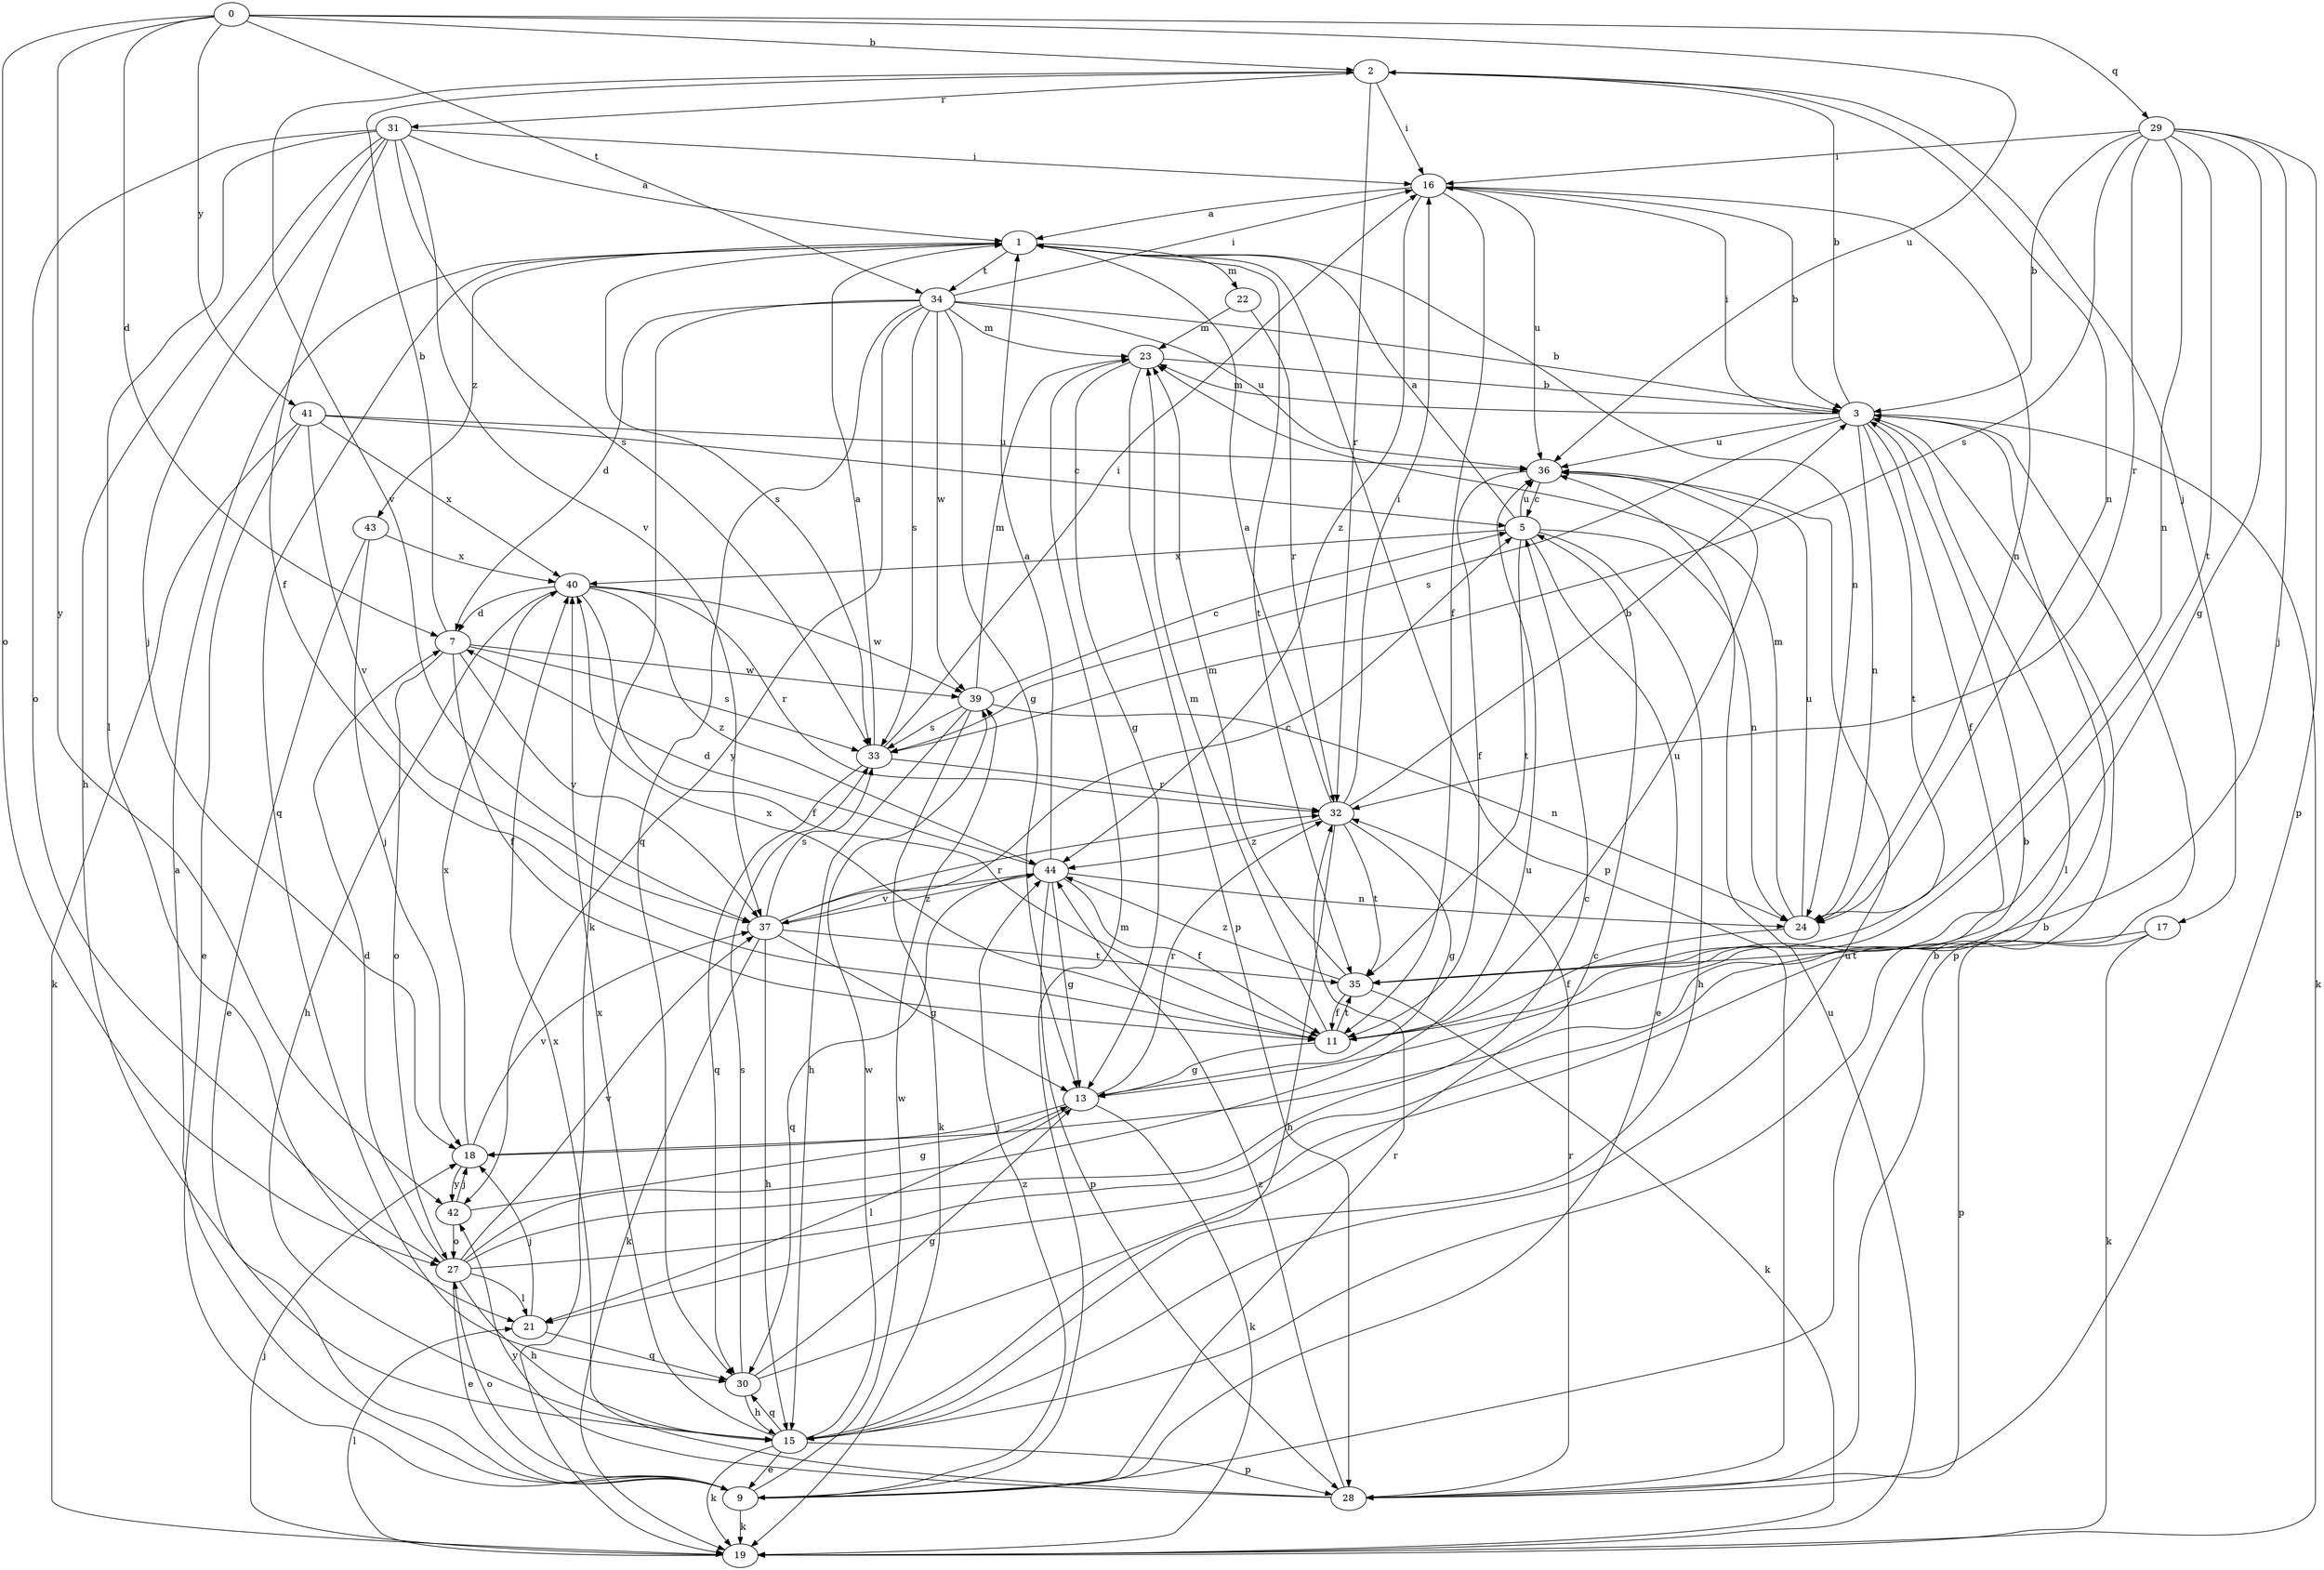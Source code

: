 strict digraph  {
0;
1;
2;
3;
5;
7;
9;
11;
13;
15;
16;
17;
18;
19;
21;
22;
23;
24;
27;
28;
29;
30;
31;
32;
33;
34;
35;
36;
37;
39;
40;
41;
42;
43;
44;
0 -> 2  [label=b];
0 -> 7  [label=d];
0 -> 27  [label=o];
0 -> 29  [label=q];
0 -> 34  [label=t];
0 -> 36  [label=u];
0 -> 41  [label=y];
0 -> 42  [label=y];
1 -> 22  [label=m];
1 -> 24  [label=n];
1 -> 28  [label=p];
1 -> 30  [label=q];
1 -> 33  [label=s];
1 -> 34  [label=t];
1 -> 35  [label=t];
1 -> 43  [label=z];
2 -> 16  [label=i];
2 -> 17  [label=j];
2 -> 24  [label=n];
2 -> 31  [label=r];
2 -> 32  [label=r];
2 -> 37  [label=v];
3 -> 2  [label=b];
3 -> 11  [label=f];
3 -> 16  [label=i];
3 -> 19  [label=k];
3 -> 21  [label=l];
3 -> 23  [label=m];
3 -> 24  [label=n];
3 -> 28  [label=p];
3 -> 33  [label=s];
3 -> 35  [label=t];
3 -> 36  [label=u];
5 -> 1  [label=a];
5 -> 9  [label=e];
5 -> 15  [label=h];
5 -> 24  [label=n];
5 -> 35  [label=t];
5 -> 36  [label=u];
5 -> 40  [label=x];
7 -> 2  [label=b];
7 -> 11  [label=f];
7 -> 27  [label=o];
7 -> 33  [label=s];
7 -> 37  [label=v];
7 -> 39  [label=w];
9 -> 1  [label=a];
9 -> 3  [label=b];
9 -> 19  [label=k];
9 -> 23  [label=m];
9 -> 27  [label=o];
9 -> 32  [label=r];
9 -> 39  [label=w];
9 -> 44  [label=z];
11 -> 13  [label=g];
11 -> 23  [label=m];
11 -> 35  [label=t];
11 -> 36  [label=u];
11 -> 40  [label=x];
13 -> 18  [label=j];
13 -> 19  [label=k];
13 -> 21  [label=l];
13 -> 32  [label=r];
15 -> 3  [label=b];
15 -> 9  [label=e];
15 -> 19  [label=k];
15 -> 28  [label=p];
15 -> 30  [label=q];
15 -> 36  [label=u];
15 -> 39  [label=w];
15 -> 40  [label=x];
16 -> 1  [label=a];
16 -> 3  [label=b];
16 -> 11  [label=f];
16 -> 24  [label=n];
16 -> 36  [label=u];
16 -> 44  [label=z];
17 -> 19  [label=k];
17 -> 28  [label=p];
17 -> 35  [label=t];
18 -> 37  [label=v];
18 -> 40  [label=x];
18 -> 42  [label=y];
19 -> 18  [label=j];
19 -> 21  [label=l];
19 -> 36  [label=u];
21 -> 18  [label=j];
21 -> 30  [label=q];
22 -> 23  [label=m];
22 -> 32  [label=r];
23 -> 3  [label=b];
23 -> 13  [label=g];
23 -> 28  [label=p];
24 -> 11  [label=f];
24 -> 23  [label=m];
24 -> 36  [label=u];
27 -> 3  [label=b];
27 -> 5  [label=c];
27 -> 7  [label=d];
27 -> 9  [label=e];
27 -> 15  [label=h];
27 -> 21  [label=l];
27 -> 36  [label=u];
27 -> 37  [label=v];
28 -> 32  [label=r];
28 -> 40  [label=x];
28 -> 42  [label=y];
28 -> 44  [label=z];
29 -> 3  [label=b];
29 -> 13  [label=g];
29 -> 16  [label=i];
29 -> 18  [label=j];
29 -> 24  [label=n];
29 -> 28  [label=p];
29 -> 32  [label=r];
29 -> 33  [label=s];
29 -> 35  [label=t];
30 -> 5  [label=c];
30 -> 13  [label=g];
30 -> 15  [label=h];
30 -> 33  [label=s];
31 -> 1  [label=a];
31 -> 11  [label=f];
31 -> 15  [label=h];
31 -> 16  [label=i];
31 -> 18  [label=j];
31 -> 21  [label=l];
31 -> 27  [label=o];
31 -> 33  [label=s];
31 -> 37  [label=v];
32 -> 1  [label=a];
32 -> 3  [label=b];
32 -> 13  [label=g];
32 -> 15  [label=h];
32 -> 16  [label=i];
32 -> 35  [label=t];
32 -> 44  [label=z];
33 -> 1  [label=a];
33 -> 16  [label=i];
33 -> 30  [label=q];
33 -> 32  [label=r];
34 -> 3  [label=b];
34 -> 7  [label=d];
34 -> 13  [label=g];
34 -> 16  [label=i];
34 -> 19  [label=k];
34 -> 23  [label=m];
34 -> 30  [label=q];
34 -> 33  [label=s];
34 -> 36  [label=u];
34 -> 39  [label=w];
34 -> 42  [label=y];
35 -> 11  [label=f];
35 -> 19  [label=k];
35 -> 23  [label=m];
35 -> 44  [label=z];
36 -> 5  [label=c];
36 -> 11  [label=f];
37 -> 5  [label=c];
37 -> 13  [label=g];
37 -> 15  [label=h];
37 -> 19  [label=k];
37 -> 32  [label=r];
37 -> 33  [label=s];
37 -> 35  [label=t];
37 -> 44  [label=z];
39 -> 5  [label=c];
39 -> 15  [label=h];
39 -> 19  [label=k];
39 -> 23  [label=m];
39 -> 24  [label=n];
39 -> 33  [label=s];
40 -> 7  [label=d];
40 -> 11  [label=f];
40 -> 15  [label=h];
40 -> 32  [label=r];
40 -> 39  [label=w];
40 -> 44  [label=z];
41 -> 5  [label=c];
41 -> 9  [label=e];
41 -> 19  [label=k];
41 -> 36  [label=u];
41 -> 37  [label=v];
41 -> 40  [label=x];
42 -> 13  [label=g];
42 -> 18  [label=j];
42 -> 27  [label=o];
43 -> 9  [label=e];
43 -> 18  [label=j];
43 -> 40  [label=x];
44 -> 1  [label=a];
44 -> 7  [label=d];
44 -> 11  [label=f];
44 -> 13  [label=g];
44 -> 24  [label=n];
44 -> 28  [label=p];
44 -> 30  [label=q];
44 -> 37  [label=v];
}
